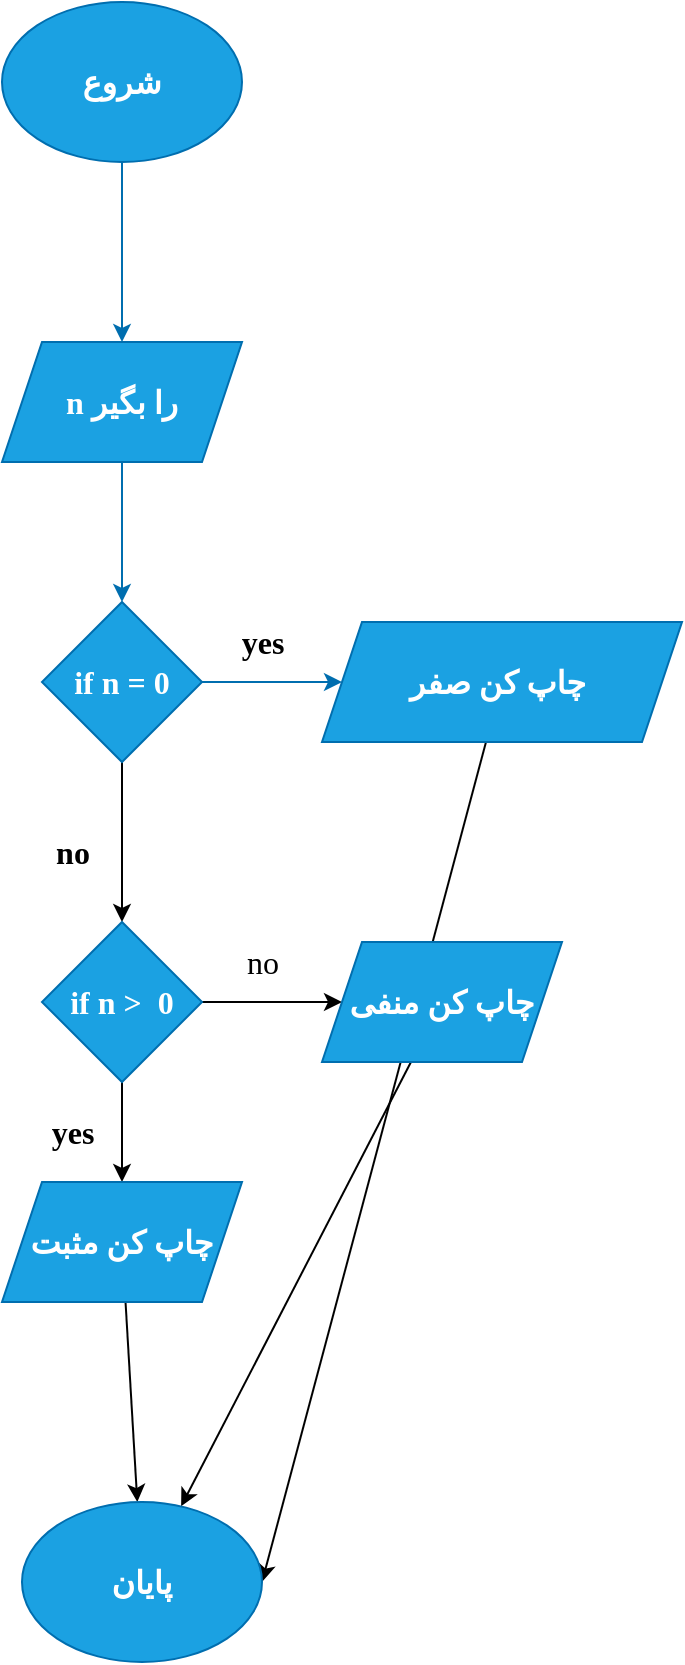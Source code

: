 <mxfile>
    <diagram id="eniypI6ThjQYO87AOQ85" name="Page-1">
        <mxGraphModel dx="1392" dy="784" grid="1" gridSize="10" guides="1" tooltips="1" connect="1" arrows="1" fold="1" page="1" pageScale="1" pageWidth="1100" pageHeight="850" math="0" shadow="0">
            <root>
                <mxCell id="0"/>
                <mxCell id="1" parent="0"/>
                <mxCell id="15" value="" style="edgeStyle=none;html=1;fontFamily=vazir;fontSize=16;fontColor=#000000;fillColor=#1ba1e2;strokeColor=#006EAF;fontStyle=1" edge="1" parent="1" source="11" target="14">
                    <mxGeometry relative="1" as="geometry"/>
                </mxCell>
                <mxCell id="11" value="شروع" style="ellipse;whiteSpace=wrap;html=1;fontFamily=vazir;fontSize=16;fontColor=#ffffff;fillColor=#1ba1e2;strokeColor=#006EAF;fontStyle=1" vertex="1" parent="1">
                    <mxGeometry x="490" y="160" width="120" height="80" as="geometry"/>
                </mxCell>
                <mxCell id="17" value="" style="edgeStyle=none;html=1;fontFamily=vazir;fontSize=16;fontColor=#000000;fillColor=#1ba1e2;strokeColor=#006EAF;fontStyle=1" edge="1" parent="1" source="14" target="16">
                    <mxGeometry relative="1" as="geometry"/>
                </mxCell>
                <mxCell id="14" value="n را بگیر" style="shape=parallelogram;perimeter=parallelogramPerimeter;whiteSpace=wrap;html=1;fixedSize=1;fontSize=16;fontFamily=vazir;fontColor=#ffffff;fillColor=#1ba1e2;strokeColor=#006EAF;fontStyle=1" vertex="1" parent="1">
                    <mxGeometry x="490" y="330" width="120" height="60" as="geometry"/>
                </mxCell>
                <mxCell id="19" value="" style="edgeStyle=none;html=1;fontFamily=vazir;fontSize=16;fontColor=#000000;fillColor=#1ba1e2;strokeColor=#006EAF;fontStyle=1" edge="1" parent="1" source="16" target="18">
                    <mxGeometry relative="1" as="geometry"/>
                </mxCell>
                <mxCell id="22" value="" style="edgeStyle=none;html=1;fontFamily=vazir;fontSize=16;fontColor=default;fontStyle=1" edge="1" parent="1" source="16" target="21">
                    <mxGeometry relative="1" as="geometry"/>
                </mxCell>
                <mxCell id="16" value="if n = 0" style="rhombus;whiteSpace=wrap;html=1;fontSize=16;fontFamily=vazir;fontColor=#ffffff;fillColor=#1ba1e2;strokeColor=#006EAF;fontStyle=1" vertex="1" parent="1">
                    <mxGeometry x="510" y="460" width="80" height="80" as="geometry"/>
                </mxCell>
                <mxCell id="40" style="edgeStyle=none;html=1;entryX=1;entryY=0.5;entryDx=0;entryDy=0;fontFamily=vazir;fontSize=16;fontColor=default;" edge="1" parent="1" source="18" target="35">
                    <mxGeometry relative="1" as="geometry"/>
                </mxCell>
                <mxCell id="18" value="چاپ کن صفر&amp;nbsp;" style="shape=parallelogram;perimeter=parallelogramPerimeter;whiteSpace=wrap;html=1;fixedSize=1;fontSize=16;fontFamily=vazir;fontColor=#ffffff;fillColor=#1ba1e2;strokeColor=#006EAF;fontStyle=1" vertex="1" parent="1">
                    <mxGeometry x="650" y="470" width="180" height="60" as="geometry"/>
                </mxCell>
                <mxCell id="20" value="yes&lt;br&gt;" style="text;html=1;align=center;verticalAlign=middle;resizable=0;points=[];autosize=1;strokeColor=none;fillColor=none;fontSize=16;fontFamily=vazir;fontColor=default;fontStyle=1" vertex="1" parent="1">
                    <mxGeometry x="595" y="465" width="50" height="30" as="geometry"/>
                </mxCell>
                <mxCell id="25" value="" style="edgeStyle=none;html=1;fontFamily=vazir;fontSize=16;fontColor=default;fontStyle=1" edge="1" parent="1" source="21" target="24">
                    <mxGeometry relative="1" as="geometry"/>
                </mxCell>
                <mxCell id="28" value="" style="edgeStyle=none;html=1;fontFamily=vazir;fontSize=16;fontColor=default;fontStyle=1" edge="1" parent="1" source="21" target="27">
                    <mxGeometry relative="1" as="geometry"/>
                </mxCell>
                <mxCell id="21" value="if n &amp;gt;&amp;nbsp; 0" style="rhombus;whiteSpace=wrap;html=1;fontSize=16;fontFamily=vazir;fillColor=#1ba1e2;strokeColor=#006EAF;fontColor=#ffffff;fontStyle=1" vertex="1" parent="1">
                    <mxGeometry x="510" y="620" width="80" height="80" as="geometry"/>
                </mxCell>
                <mxCell id="23" value="no" style="text;html=1;align=center;verticalAlign=middle;resizable=0;points=[];autosize=1;strokeColor=none;fillColor=none;fontSize=16;fontFamily=vazir;fontColor=default;fontStyle=1" vertex="1" parent="1">
                    <mxGeometry x="505" y="570" width="40" height="30" as="geometry"/>
                </mxCell>
                <mxCell id="36" style="edgeStyle=none;html=1;fontFamily=vazir;fontSize=16;fontColor=default;fontStyle=1" edge="1" parent="1" source="24" target="35">
                    <mxGeometry relative="1" as="geometry"/>
                </mxCell>
                <mxCell id="24" value="چاپ کن مثبت" style="shape=parallelogram;perimeter=parallelogramPerimeter;whiteSpace=wrap;html=1;fixedSize=1;fontSize=16;fontFamily=vazir;fillColor=#1ba1e2;strokeColor=#006EAF;fontColor=#ffffff;fontStyle=1" vertex="1" parent="1">
                    <mxGeometry x="490" y="750" width="120" height="60" as="geometry"/>
                </mxCell>
                <mxCell id="26" value="yes" style="text;html=1;align=center;verticalAlign=middle;resizable=0;points=[];autosize=1;strokeColor=none;fillColor=none;fontSize=16;fontFamily=vazir;fontColor=default;fontStyle=1" vertex="1" parent="1">
                    <mxGeometry x="500" y="710" width="50" height="30" as="geometry"/>
                </mxCell>
                <mxCell id="37" style="edgeStyle=none;html=1;fontFamily=vazir;fontSize=16;fontColor=default;fontStyle=1" edge="1" parent="1" source="27" target="35">
                    <mxGeometry relative="1" as="geometry"/>
                </mxCell>
                <mxCell id="27" value="چاپ کن منفی" style="shape=parallelogram;perimeter=parallelogramPerimeter;whiteSpace=wrap;html=1;fixedSize=1;fontSize=16;fontFamily=vazir;fillColor=#1ba1e2;strokeColor=#006EAF;fontColor=#ffffff;fontStyle=1" vertex="1" parent="1">
                    <mxGeometry x="650" y="630" width="120" height="60" as="geometry"/>
                </mxCell>
                <mxCell id="35" value="پایان" style="ellipse;whiteSpace=wrap;html=1;fontFamily=vazir;fontSize=16;fontColor=#ffffff;fillColor=#1ba1e2;strokeColor=#006EAF;fontStyle=1" vertex="1" parent="1">
                    <mxGeometry x="500" y="910" width="120" height="80" as="geometry"/>
                </mxCell>
                <mxCell id="39" value="no" style="text;html=1;align=center;verticalAlign=middle;resizable=0;points=[];autosize=1;strokeColor=none;fillColor=none;fontSize=16;fontFamily=vazir;fontColor=default;" vertex="1" parent="1">
                    <mxGeometry x="600" y="625" width="40" height="30" as="geometry"/>
                </mxCell>
            </root>
        </mxGraphModel>
    </diagram>
</mxfile>
